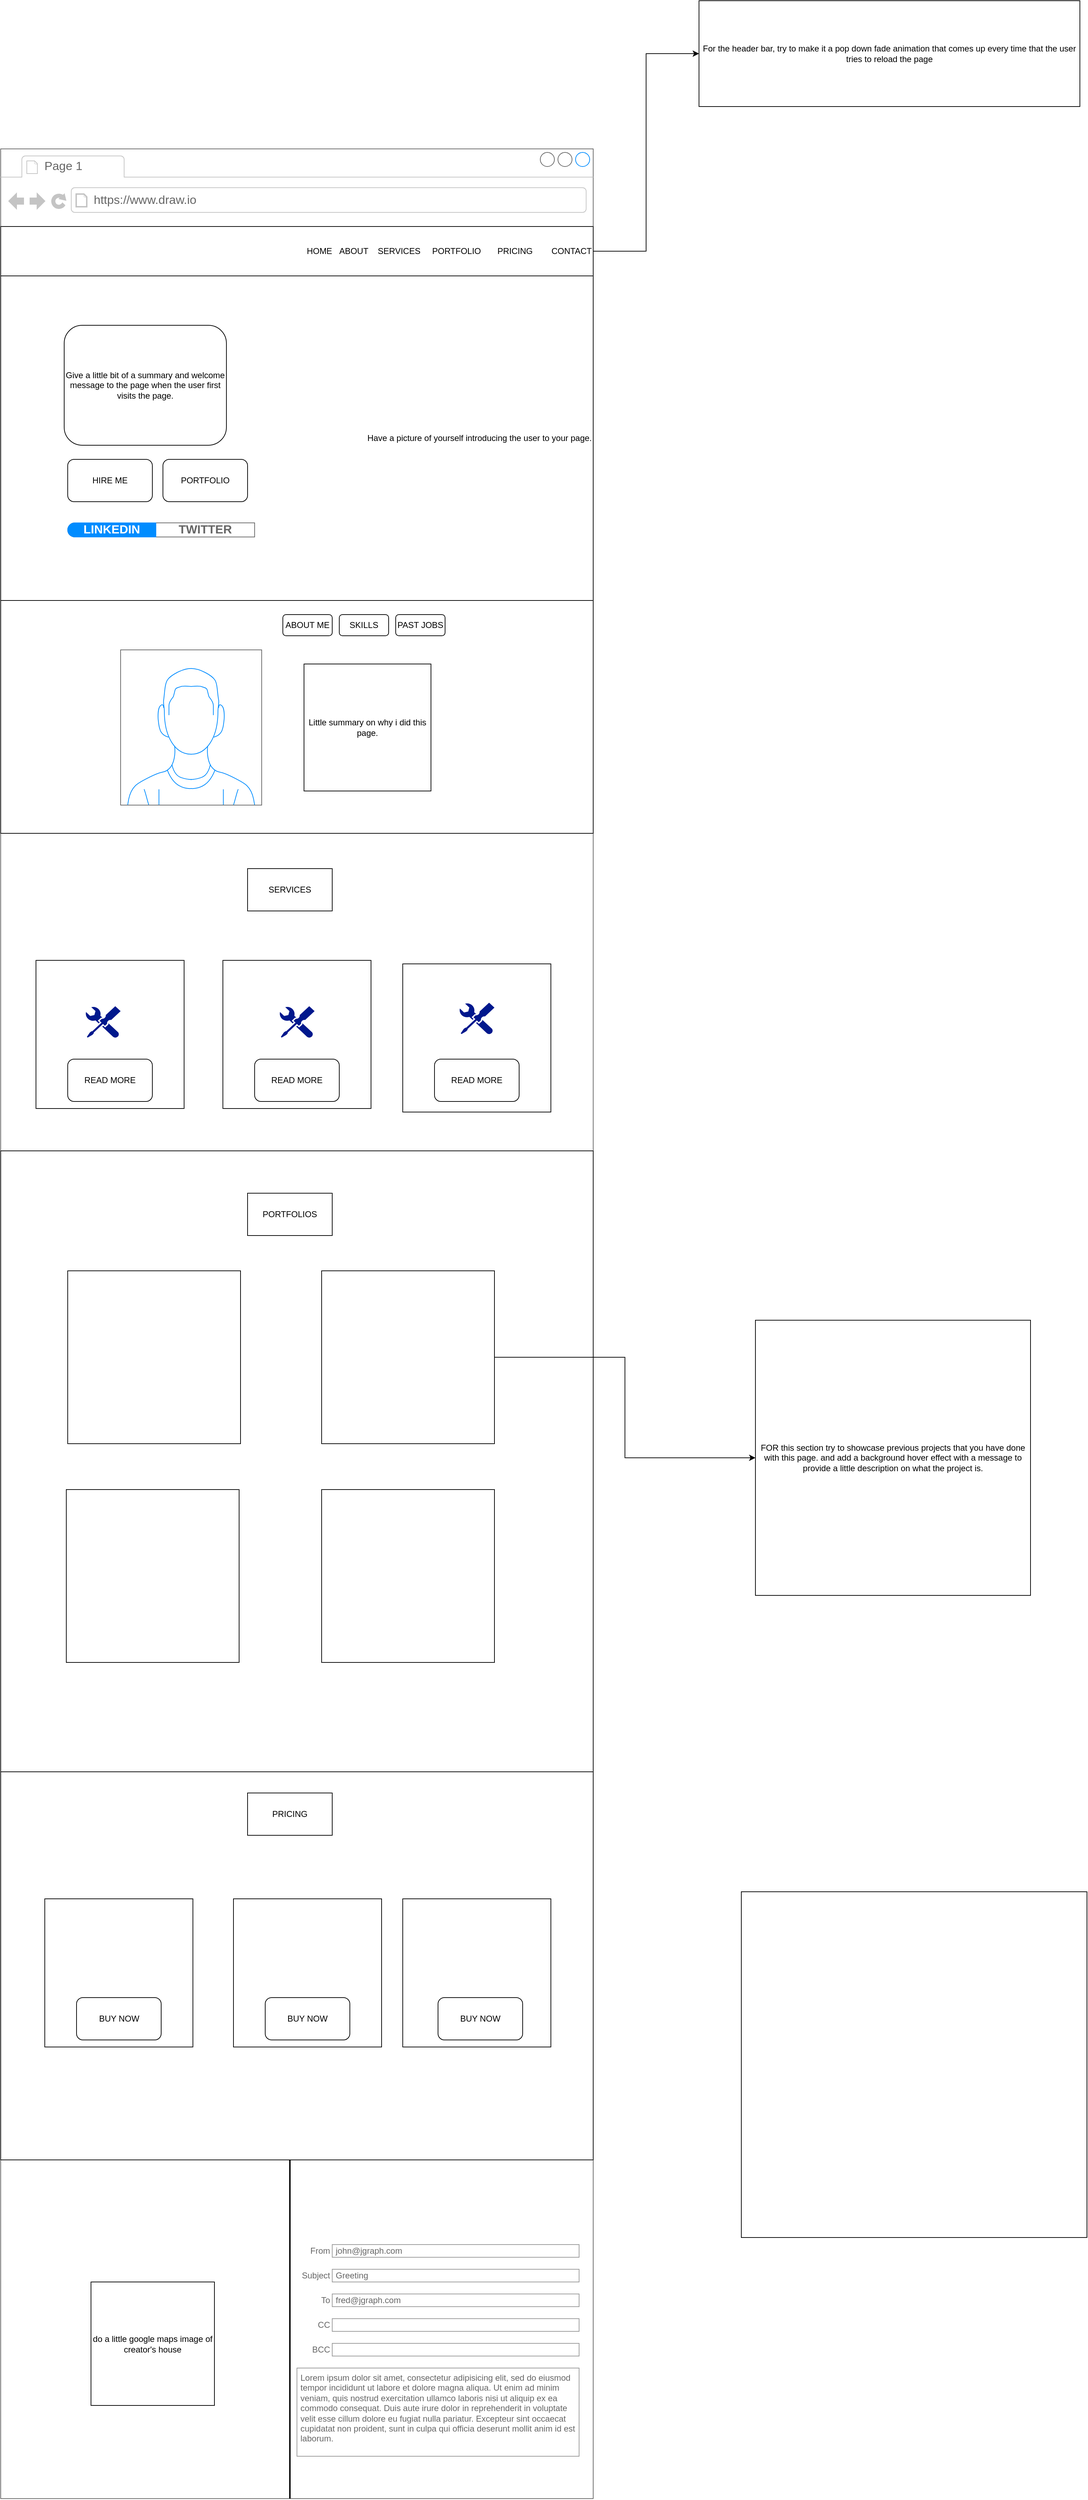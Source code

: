 <mxfile version="24.6.5" type="onedrive">
  <diagram name="Page-1" id="84EsvEuvDUWiWZieZjo9">
    <mxGraphModel dx="1434" dy="746" grid="1" gridSize="10" guides="1" tooltips="1" connect="1" arrows="1" fold="1" page="1" pageScale="1" pageWidth="850" pageHeight="1100" math="0" shadow="0">
      <root>
        <mxCell id="0" />
        <mxCell id="1" parent="0" />
        <mxCell id="Cgl9q723QQMXfjjhOwJN-1" value="" style="strokeWidth=1;shadow=0;dashed=0;align=center;html=1;shape=mxgraph.mockup.containers.browserWindow;rSize=0;strokeColor=#666666;strokeColor2=#008cff;strokeColor3=#c4c4c4;mainText=,;recursiveResize=0;" vertex="1" parent="1">
          <mxGeometry x="210" y="390" width="840" height="3330" as="geometry" />
        </mxCell>
        <mxCell id="Cgl9q723QQMXfjjhOwJN-2" value="Page 1" style="strokeWidth=1;shadow=0;dashed=0;align=center;html=1;shape=mxgraph.mockup.containers.anchor;fontSize=17;fontColor=#666666;align=left;whiteSpace=wrap;" vertex="1" parent="Cgl9q723QQMXfjjhOwJN-1">
          <mxGeometry x="60" y="12" width="110" height="26" as="geometry" />
        </mxCell>
        <mxCell id="Cgl9q723QQMXfjjhOwJN-3" value="https://www.draw.io" style="strokeWidth=1;shadow=0;dashed=0;align=center;html=1;shape=mxgraph.mockup.containers.anchor;rSize=0;fontSize=17;fontColor=#666666;align=left;" vertex="1" parent="Cgl9q723QQMXfjjhOwJN-1">
          <mxGeometry x="130" y="60" width="250" height="26" as="geometry" />
        </mxCell>
        <mxCell id="Cgl9q723QQMXfjjhOwJN-4" value="HOME&amp;nbsp; &amp;nbsp;ABOUT&amp;nbsp; &amp;nbsp; SERVICES&amp;nbsp; &amp;nbsp; &amp;nbsp;PORTFOLIO&amp;nbsp; &amp;nbsp; &amp;nbsp; &amp;nbsp;PRICING&amp;nbsp; &amp;nbsp; &amp;nbsp; &amp;nbsp; CONTACT" style="rounded=0;whiteSpace=wrap;html=1;align=right;" vertex="1" parent="Cgl9q723QQMXfjjhOwJN-1">
          <mxGeometry y="110" width="840" height="70" as="geometry" />
        </mxCell>
        <mxCell id="Cgl9q723QQMXfjjhOwJN-12" value="Have a picture of yourself introducing the user to your page." style="rounded=0;whiteSpace=wrap;html=1;align=right;" vertex="1" parent="Cgl9q723QQMXfjjhOwJN-1">
          <mxGeometry y="180" width="840" height="460" as="geometry" />
        </mxCell>
        <mxCell id="Cgl9q723QQMXfjjhOwJN-9" value="Give a little bit of a summary and welcome message to the page when the user first visits the page." style="rounded=1;whiteSpace=wrap;html=1;" vertex="1" parent="Cgl9q723QQMXfjjhOwJN-1">
          <mxGeometry x="90" y="250" width="230" height="170" as="geometry" />
        </mxCell>
        <mxCell id="Cgl9q723QQMXfjjhOwJN-13" value="HIRE ME" style="rounded=1;whiteSpace=wrap;html=1;" vertex="1" parent="Cgl9q723QQMXfjjhOwJN-1">
          <mxGeometry x="95" y="440" width="120" height="60" as="geometry" />
        </mxCell>
        <mxCell id="Cgl9q723QQMXfjjhOwJN-14" value="PORTFOLIO" style="rounded=1;whiteSpace=wrap;html=1;" vertex="1" parent="Cgl9q723QQMXfjjhOwJN-1">
          <mxGeometry x="230" y="440" width="120" height="60" as="geometry" />
        </mxCell>
        <mxCell id="Cgl9q723QQMXfjjhOwJN-16" value="" style="strokeWidth=1;shadow=0;dashed=0;align=center;html=1;shape=mxgraph.mockup.rrect;rSize=10;fillColor=#ffffff;strokeColor=#666666;" vertex="1" parent="Cgl9q723QQMXfjjhOwJN-1">
          <mxGeometry x="95" y="530" width="145" height="20" as="geometry" />
        </mxCell>
        <mxCell id="Cgl9q723QQMXfjjhOwJN-17" value="TWITTER" style="strokeColor=inherit;fillColor=inherit;gradientColor=inherit;strokeWidth=1;shadow=0;dashed=0;align=center;html=1;shape=mxgraph.mockup.rrect;rSize=0;fontSize=17;fontColor=#666666;fontStyle=1;resizeHeight=1;whiteSpace=wrap;" vertex="1" parent="Cgl9q723QQMXfjjhOwJN-16">
          <mxGeometry width="140" height="20" relative="1" as="geometry">
            <mxPoint x="125" as="offset" />
          </mxGeometry>
        </mxCell>
        <mxCell id="Cgl9q723QQMXfjjhOwJN-20" value="LINKEDIN" style="strokeWidth=1;shadow=0;dashed=0;align=center;html=1;shape=mxgraph.mockup.leftButton;rSize=10;fontSize=17;fontColor=#ffffff;fontStyle=1;fillColor=#008cff;strokeColor=#008cff;resizeHeight=1;whiteSpace=wrap;" vertex="1" parent="Cgl9q723QQMXfjjhOwJN-16">
          <mxGeometry width="125" height="20" relative="1" as="geometry" />
        </mxCell>
        <mxCell id="Cgl9q723QQMXfjjhOwJN-21" value="" style="rounded=0;whiteSpace=wrap;html=1;" vertex="1" parent="Cgl9q723QQMXfjjhOwJN-1">
          <mxGeometry y="640" width="840" height="330" as="geometry" />
        </mxCell>
        <mxCell id="Cgl9q723QQMXfjjhOwJN-22" value="ABOUT ME" style="rounded=1;whiteSpace=wrap;html=1;" vertex="1" parent="Cgl9q723QQMXfjjhOwJN-1">
          <mxGeometry x="400" y="660" width="70" height="30" as="geometry" />
        </mxCell>
        <mxCell id="Cgl9q723QQMXfjjhOwJN-23" value="SKILLS&lt;span style=&quot;color: rgba(0, 0, 0, 0); font-family: monospace; font-size: 0px; text-align: start; text-wrap: nowrap;&quot;&gt;%3CmxGraphModel%3E%3Croot%3E%3CmxCell%20id%3D%220%22%2F%3E%3CmxCell%20id%3D%221%22%20parent%3D%220%22%2F%3E%3CmxCell%20id%3D%222%22%20value%3D%22ABOUT%20ME%22%20style%3D%22rounded%3D1%3BwhiteSpace%3Dwrap%3Bhtml%3D1%3B%22%20vertex%3D%221%22%20parent%3D%221%22%3E%3CmxGeometry%20x%3D%22610%22%20y%3D%221050%22%20width%3D%2270%22%20height%3D%2230%22%20as%3D%22geometry%22%2F%3E%3C%2FmxCell%3E%3C%2Froot%3E%3C%2FmxGraphModel%3E&lt;/span&gt;" style="rounded=1;whiteSpace=wrap;html=1;" vertex="1" parent="Cgl9q723QQMXfjjhOwJN-1">
          <mxGeometry x="480" y="660" width="70" height="30" as="geometry" />
        </mxCell>
        <mxCell id="Cgl9q723QQMXfjjhOwJN-24" value="PAST JOBS" style="rounded=1;whiteSpace=wrap;html=1;" vertex="1" parent="Cgl9q723QQMXfjjhOwJN-1">
          <mxGeometry x="560" y="660" width="70" height="30" as="geometry" />
        </mxCell>
        <mxCell id="Cgl9q723QQMXfjjhOwJN-25" value="" style="verticalLabelPosition=bottom;shadow=0;dashed=0;align=center;html=1;verticalAlign=top;strokeWidth=1;shape=mxgraph.mockup.containers.userMale;strokeColor=#666666;strokeColor2=#008cff;" vertex="1" parent="Cgl9q723QQMXfjjhOwJN-1">
          <mxGeometry x="170" y="710" width="200" height="220" as="geometry" />
        </mxCell>
        <mxCell id="Cgl9q723QQMXfjjhOwJN-26" value="Little summary on why i did this page." style="whiteSpace=wrap;html=1;aspect=fixed;" vertex="1" parent="Cgl9q723QQMXfjjhOwJN-1">
          <mxGeometry x="430" y="730" width="180" height="180" as="geometry" />
        </mxCell>
        <mxCell id="Cgl9q723QQMXfjjhOwJN-27" value="SERVICES" style="rounded=0;whiteSpace=wrap;html=1;" vertex="1" parent="Cgl9q723QQMXfjjhOwJN-1">
          <mxGeometry x="350" y="1020" width="120" height="60" as="geometry" />
        </mxCell>
        <mxCell id="Cgl9q723QQMXfjjhOwJN-28" value="&lt;span style=&quot;color: rgba(0, 0, 0, 0); font-family: monospace; font-size: 0px; text-align: start; text-wrap: nowrap;&quot;&gt;SER&lt;/span&gt;" style="whiteSpace=wrap;html=1;aspect=fixed;" vertex="1" parent="Cgl9q723QQMXfjjhOwJN-1">
          <mxGeometry x="50" y="1150" width="210" height="210" as="geometry" />
        </mxCell>
        <mxCell id="Cgl9q723QQMXfjjhOwJN-30" value="&lt;span style=&quot;color: rgba(0, 0, 0, 0); font-family: monospace; font-size: 0px; text-align: start; text-wrap: nowrap;&quot;&gt;%3CmxGraphModel%3E%3Croot%3E%3CmxCell%20id%3D%220%22%2F%3E%3CmxCell%20id%3D%221%22%20parent%3D%220%22%2F%3E%3CmxCell%20id%3D%222%22%20value%3D%22SKILLS%26lt%3Bspan%20style%3D%26quot%3Bcolor%3A%20rgba(0%2C%200%2C%200%2C%200)%3B%20font-family%3A%20monospace%3B%20font-size%3A%200px%3B%20text-align%3A%20start%3B%20text-wrap%3A%20nowrap%3B%26quot%3B%26gt%3B%253CmxGraphModel%253E%253Croot%253E%253CmxCell%2520id%253D%25220%2522%252F%253E%253CmxCell%2520id%253D%25221%2522%2520parent%253D%25220%2522%252F%253E%253CmxCell%2520id%253D%25222%2522%2520value%253D%2522ABOUT%2520ME%2522%2520style%253D%2522rounded%253D1%253BwhiteSpace%253Dwrap%253Bhtml%253D1%253B%2522%2520vertex%253D%25221%2522%2520parent%253D%25221%2522%253E%253CmxGeometry%2520x%253D%2522610%2522%2520y%253D%25221050%2522%2520width%253D%252270%2522%2520height%253D%252230%2522%2520as%253D%2522geometry%2522%252F%253E%253C%252FmxCell%253E%253C%252Froot%253E%253C%252FmxGraphModel%253E%26lt%3B%2Fspan%26gt%3B%22%20style%3D%22rounded%3D1%3BwhiteSpace%3Dwrap%3Bhtml%3D1%3B%22%20vertex%3D%221%22%20parent%3D%221%22%3E%3CmxGeometry%20x%3D%22690%22%20y%3D%221050%22%20width%3D%2270%22%20height%3D%2230%22%20as%3D%22geometry%22%2F%3E%3C%2FmxCell%3E%3C%2Froot%3E%3C%2FmxGraphModel%3E&lt;/span&gt;" style="whiteSpace=wrap;html=1;aspect=fixed;" vertex="1" parent="Cgl9q723QQMXfjjhOwJN-1">
          <mxGeometry x="315" y="1150" width="210" height="210" as="geometry" />
        </mxCell>
        <mxCell id="Cgl9q723QQMXfjjhOwJN-31" value="&lt;span style=&quot;color: rgba(0, 0, 0, 0); font-family: monospace; font-size: 0px; text-align: start; text-wrap: nowrap;&quot;&gt;%3CmxGraphModel%3E%3Croot%3E%3CmxCell%20id%3D%220%22%2F%3E%3CmxCell%20id%3D%221%22%20parent%3D%220%22%2F%3E%3CmxCell%20id%3D%222%22%20value%3D%22SKILLS%26lt%3Bspan%20style%3D%26quot%3Bcolor%3A%20rgba(0%2C%200%2C%200%2C%200)%3B%20font-family%3A%20monospace%3B%20font-size%3A%200px%3B%20text-align%3A%20start%3B%20text-wrap%3A%20nowrap%3B%26quot%3B%26gt%3B%253CmxGraphModel%253E%253Croot%253E%253CmxCell%2520id%253D%25220%2522%252F%253E%253CmxCell%2520id%253D%25221%2522%2520parent%253D%25220%2522%252F%253E%253CmxCell%2520id%253D%25222%2522%2520value%253D%2522ABOUT%2520ME%2522%2520style%253D%2522rounded%253D1%253BwhiteSpace%253Dwrap%253Bhtml%253D1%253B%2522%2520vertex%253D%25221%2522%2520parent%253D%25221%2522%253E%253CmxGeometry%2520x%253D%2522610%2522%2520y%253D%25221050%2522%2520width%253D%252270%2522%2520height%253D%252230%2522%2520as%253D%2522geometry%2522%252F%253E%253C%252FmxCell%253E%253C%252Froot%253E%253C%252FmxGraphModel%253E%26lt%3B%2Fspan%26gt%3B%22%20style%3D%22rounded%3D1%3BwhiteSpace%3Dwrap%3Bhtml%3D1%3B%22%20vertex%3D%221%22%20parent%3D%221%22%3E%3CmxGeometry%20x%3D%22690%22%20y%3D%221050%22%20width%3D%2270%22%20height%3D%2230%22%20as%3D%22geometry%22%2F%3E%3C%2FmxCell%3E%3C%2Froot%3E%3C%2FmxGraphModel%3E&lt;/span&gt;" style="whiteSpace=wrap;html=1;aspect=fixed;" vertex="1" parent="Cgl9q723QQMXfjjhOwJN-1">
          <mxGeometry x="570" y="1155" width="210" height="210" as="geometry" />
        </mxCell>
        <mxCell id="Cgl9q723QQMXfjjhOwJN-32" value="READ MORE" style="rounded=1;whiteSpace=wrap;html=1;" vertex="1" parent="Cgl9q723QQMXfjjhOwJN-1">
          <mxGeometry x="95" y="1290" width="120" height="60" as="geometry" />
        </mxCell>
        <mxCell id="Cgl9q723QQMXfjjhOwJN-33" value="READ MORE" style="rounded=1;whiteSpace=wrap;html=1;" vertex="1" parent="Cgl9q723QQMXfjjhOwJN-1">
          <mxGeometry x="360" y="1290" width="120" height="60" as="geometry" />
        </mxCell>
        <mxCell id="Cgl9q723QQMXfjjhOwJN-34" value="READ MORE" style="rounded=1;whiteSpace=wrap;html=1;" vertex="1" parent="Cgl9q723QQMXfjjhOwJN-1">
          <mxGeometry x="615" y="1290" width="120" height="60" as="geometry" />
        </mxCell>
        <mxCell id="Cgl9q723QQMXfjjhOwJN-35" value="" style="sketch=0;aspect=fixed;pointerEvents=1;shadow=0;dashed=0;html=1;strokeColor=none;labelPosition=center;verticalLabelPosition=bottom;verticalAlign=top;align=center;fillColor=#00188D;shape=mxgraph.mscae.enterprise.tool;" vertex="1" parent="Cgl9q723QQMXfjjhOwJN-1">
          <mxGeometry x="120" y="1215" width="50" height="45" as="geometry" />
        </mxCell>
        <mxCell id="Cgl9q723QQMXfjjhOwJN-36" value="" style="sketch=0;aspect=fixed;pointerEvents=1;shadow=0;dashed=0;html=1;strokeColor=none;labelPosition=center;verticalLabelPosition=bottom;verticalAlign=top;align=center;fillColor=#00188D;shape=mxgraph.mscae.enterprise.tool;" vertex="1" parent="Cgl9q723QQMXfjjhOwJN-1">
          <mxGeometry x="395" y="1215" width="50" height="45" as="geometry" />
        </mxCell>
        <mxCell id="Cgl9q723QQMXfjjhOwJN-37" value="" style="sketch=0;aspect=fixed;pointerEvents=1;shadow=0;dashed=0;html=1;strokeColor=none;labelPosition=center;verticalLabelPosition=bottom;verticalAlign=top;align=center;fillColor=#00188D;shape=mxgraph.mscae.enterprise.tool;" vertex="1" parent="Cgl9q723QQMXfjjhOwJN-1">
          <mxGeometry x="650" y="1210" width="50" height="45" as="geometry" />
        </mxCell>
        <mxCell id="Cgl9q723QQMXfjjhOwJN-38" value="" style="rounded=0;whiteSpace=wrap;html=1;" vertex="1" parent="Cgl9q723QQMXfjjhOwJN-1">
          <mxGeometry y="1420" width="840" height="880" as="geometry" />
        </mxCell>
        <mxCell id="Cgl9q723QQMXfjjhOwJN-39" value="PORTFOLIOS" style="rounded=0;whiteSpace=wrap;html=1;" vertex="1" parent="Cgl9q723QQMXfjjhOwJN-1">
          <mxGeometry x="350" y="1480" width="120" height="60" as="geometry" />
        </mxCell>
        <mxCell id="Cgl9q723QQMXfjjhOwJN-40" value="" style="whiteSpace=wrap;html=1;aspect=fixed;" vertex="1" parent="Cgl9q723QQMXfjjhOwJN-1">
          <mxGeometry x="95" y="1590" width="245" height="245" as="geometry" />
        </mxCell>
        <mxCell id="Cgl9q723QQMXfjjhOwJN-41" value="" style="whiteSpace=wrap;html=1;aspect=fixed;" vertex="1" parent="Cgl9q723QQMXfjjhOwJN-1">
          <mxGeometry x="455" y="1590" width="245" height="245" as="geometry" />
        </mxCell>
        <mxCell id="Cgl9q723QQMXfjjhOwJN-42" value="" style="whiteSpace=wrap;html=1;aspect=fixed;" vertex="1" parent="Cgl9q723QQMXfjjhOwJN-1">
          <mxGeometry x="93" y="1900" width="245" height="245" as="geometry" />
        </mxCell>
        <mxCell id="Cgl9q723QQMXfjjhOwJN-43" value="" style="whiteSpace=wrap;html=1;aspect=fixed;" vertex="1" parent="Cgl9q723QQMXfjjhOwJN-1">
          <mxGeometry x="455" y="1900" width="245" height="245" as="geometry" />
        </mxCell>
        <mxCell id="Cgl9q723QQMXfjjhOwJN-47" value="" style="rounded=0;whiteSpace=wrap;html=1;" vertex="1" parent="Cgl9q723QQMXfjjhOwJN-1">
          <mxGeometry y="2300" width="840" height="550" as="geometry" />
        </mxCell>
        <mxCell id="Cgl9q723QQMXfjjhOwJN-48" value="PRICING" style="rounded=0;whiteSpace=wrap;html=1;" vertex="1" parent="Cgl9q723QQMXfjjhOwJN-1">
          <mxGeometry x="350" y="2330" width="120" height="60" as="geometry" />
        </mxCell>
        <mxCell id="Cgl9q723QQMXfjjhOwJN-49" value="" style="whiteSpace=wrap;html=1;aspect=fixed;" vertex="1" parent="Cgl9q723QQMXfjjhOwJN-1">
          <mxGeometry x="62.5" y="2480" width="210" height="210" as="geometry" />
        </mxCell>
        <mxCell id="Cgl9q723QQMXfjjhOwJN-50" value="" style="whiteSpace=wrap;html=1;aspect=fixed;" vertex="1" parent="Cgl9q723QQMXfjjhOwJN-1">
          <mxGeometry x="330" y="2480" width="210" height="210" as="geometry" />
        </mxCell>
        <mxCell id="Cgl9q723QQMXfjjhOwJN-51" value="" style="whiteSpace=wrap;html=1;aspect=fixed;" vertex="1" parent="Cgl9q723QQMXfjjhOwJN-1">
          <mxGeometry x="570" y="2480" width="210" height="210" as="geometry" />
        </mxCell>
        <mxCell id="Cgl9q723QQMXfjjhOwJN-52" value="BUY NOW&lt;span style=&quot;color: rgba(0, 0, 0, 0); font-family: monospace; font-size: 0px; text-align: start; text-wrap: nowrap;&quot;&gt;%3CmxGraphModel%3E%3Croot%3E%3CmxCell%20id%3D%220%22%2F%3E%3CmxCell%20id%3D%221%22%20parent%3D%220%22%2F%3E%3CmxCell%20id%3D%222%22%20value%3D%22%22%20style%3D%22whiteSpace%3Dwrap%3Bhtml%3D1%3Baspect%3Dfixed%3B%22%20vertex%3D%221%22%20parent%3D%221%22%3E%3CmxGeometry%20x%3D%22272.5%22%20y%3D%222870%22%20width%3D%22210%22%20height%3D%22210%22%20as%3D%22geometry%22%2F%3E%3C%2FmxCell%3E%3C%2Froot%3E%3C%2FmxGraphModel%3E&lt;/span&gt;" style="rounded=1;whiteSpace=wrap;html=1;" vertex="1" parent="Cgl9q723QQMXfjjhOwJN-1">
          <mxGeometry x="107.5" y="2620" width="120" height="60" as="geometry" />
        </mxCell>
        <mxCell id="Cgl9q723QQMXfjjhOwJN-53" value="BUY NOW&lt;span style=&quot;color: rgba(0, 0, 0, 0); font-family: monospace; font-size: 0px; text-align: start; text-wrap: nowrap;&quot;&gt;%3CmxGraphModel%3E%3Croot%3E%3CmxCell%20id%3D%220%22%2F%3E%3CmxCell%20id%3D%221%22%20parent%3D%220%22%2F%3E%3CmxCell%20id%3D%222%22%20value%3D%22%22%20style%3D%22whiteSpace%3Dwrap%3Bhtml%3D1%3Baspect%3Dfixed%3B%22%20vertex%3D%221%22%20parent%3D%221%22%3E%3CmxGeometry%20x%3D%22272.5%22%20y%3D%222870%22%20width%3D%22210%22%20height%3D%22210%22%20as%3D%22geometry%22%2F%3E%3C%2FmxCell%3E%3C%2Froot%3E%3C%2FmxGraphModel%3E&lt;/span&gt;" style="rounded=1;whiteSpace=wrap;html=1;" vertex="1" parent="Cgl9q723QQMXfjjhOwJN-1">
          <mxGeometry x="375" y="2620" width="120" height="60" as="geometry" />
        </mxCell>
        <mxCell id="Cgl9q723QQMXfjjhOwJN-54" value="BUY NOW&lt;span style=&quot;color: rgba(0, 0, 0, 0); font-family: monospace; font-size: 0px; text-align: start; text-wrap: nowrap;&quot;&gt;%3CmxGraphModel%3E%3Croot%3E%3CmxCell%20id%3D%220%22%2F%3E%3CmxCell%20id%3D%221%22%20parent%3D%220%22%2F%3E%3CmxCell%20id%3D%222%22%20value%3D%22%22%20style%3D%22whiteSpace%3Dwrap%3Bhtml%3D1%3Baspect%3Dfixed%3B%22%20vertex%3D%221%22%20parent%3D%221%22%3E%3CmxGeometry%20x%3D%22272.5%22%20y%3D%222870%22%20width%3D%22210%22%20height%3D%22210%22%20as%3D%22geometry%22%2F%3E%3C%2FmxCell%3E%3C%2Froot%3E%3C%2FmxGraphModel%3E&lt;/span&gt;" style="rounded=1;whiteSpace=wrap;html=1;" vertex="1" parent="Cgl9q723QQMXfjjhOwJN-1">
          <mxGeometry x="620" y="2620" width="120" height="60" as="geometry" />
        </mxCell>
        <mxCell id="Cgl9q723QQMXfjjhOwJN-55" value="" style="line;strokeWidth=2;direction=south;html=1;" vertex="1" parent="Cgl9q723QQMXfjjhOwJN-1">
          <mxGeometry x="405" y="2850" width="10" height="480" as="geometry" />
        </mxCell>
        <mxCell id="Cgl9q723QQMXfjjhOwJN-56" value="From" style="strokeWidth=1;shadow=0;dashed=0;align=center;html=1;shape=mxgraph.mockup.forms.anchor;align=right;spacingRight=2;fontColor=#666666;" vertex="1" parent="Cgl9q723QQMXfjjhOwJN-1">
          <mxGeometry x="420" y="2970" width="50" height="18" as="geometry" />
        </mxCell>
        <mxCell id="Cgl9q723QQMXfjjhOwJN-57" value="john@jgraph.com" style="strokeWidth=1;shadow=0;dashed=0;align=center;html=1;shape=mxgraph.mockup.forms.rrect;fillColor=#ffffff;rSize=0;fontColor=#666666;align=left;spacingLeft=3;strokeColor=#999999;" vertex="1" parent="Cgl9q723QQMXfjjhOwJN-1">
          <mxGeometry x="470" y="2970" width="350" height="18" as="geometry" />
        </mxCell>
        <mxCell id="Cgl9q723QQMXfjjhOwJN-58" value="Subject" style="strokeWidth=1;shadow=0;dashed=0;align=center;html=1;shape=mxgraph.mockup.forms.anchor;align=right;spacingRight=2;fontColor=#666666;" vertex="1" parent="Cgl9q723QQMXfjjhOwJN-1">
          <mxGeometry x="420" y="3005" width="50" height="18" as="geometry" />
        </mxCell>
        <mxCell id="Cgl9q723QQMXfjjhOwJN-59" value="Greeting" style="strokeWidth=1;shadow=0;dashed=0;align=center;html=1;shape=mxgraph.mockup.forms.rrect;fillColor=#ffffff;rSize=0;fontColor=#666666;align=left;spacingLeft=3;strokeColor=#999999;" vertex="1" parent="Cgl9q723QQMXfjjhOwJN-1">
          <mxGeometry x="470" y="3005" width="350" height="18" as="geometry" />
        </mxCell>
        <mxCell id="Cgl9q723QQMXfjjhOwJN-60" value="To" style="strokeWidth=1;shadow=0;dashed=0;align=center;html=1;shape=mxgraph.mockup.forms.anchor;align=right;spacingRight=2;fontColor=#666666;" vertex="1" parent="Cgl9q723QQMXfjjhOwJN-1">
          <mxGeometry x="420" y="3040" width="50" height="18" as="geometry" />
        </mxCell>
        <mxCell id="Cgl9q723QQMXfjjhOwJN-61" value="fred@jgraph.com" style="strokeWidth=1;shadow=0;dashed=0;align=center;html=1;shape=mxgraph.mockup.forms.rrect;fillColor=#ffffff;rSize=0;fontColor=#666666;align=left;spacingLeft=3;strokeColor=#999999;" vertex="1" parent="Cgl9q723QQMXfjjhOwJN-1">
          <mxGeometry x="470" y="3040" width="350" height="18" as="geometry" />
        </mxCell>
        <mxCell id="Cgl9q723QQMXfjjhOwJN-62" value="CC" style="strokeWidth=1;shadow=0;dashed=0;align=center;html=1;shape=mxgraph.mockup.forms.anchor;align=right;spacingRight=2;fontColor=#666666;" vertex="1" parent="Cgl9q723QQMXfjjhOwJN-1">
          <mxGeometry x="420" y="3075" width="50" height="18" as="geometry" />
        </mxCell>
        <mxCell id="Cgl9q723QQMXfjjhOwJN-63" value="" style="strokeWidth=1;shadow=0;dashed=0;align=center;html=1;shape=mxgraph.mockup.forms.rrect;fillColor=#ffffff;rSize=0;fontColor=#666666;align=left;spacingLeft=3;strokeColor=#999999;" vertex="1" parent="Cgl9q723QQMXfjjhOwJN-1">
          <mxGeometry x="470" y="3075" width="350" height="18" as="geometry" />
        </mxCell>
        <mxCell id="Cgl9q723QQMXfjjhOwJN-64" value="BCC" style="strokeWidth=1;shadow=0;dashed=0;align=center;html=1;shape=mxgraph.mockup.forms.anchor;align=right;spacingRight=2;fontColor=#666666;" vertex="1" parent="Cgl9q723QQMXfjjhOwJN-1">
          <mxGeometry x="420" y="3110" width="50" height="18" as="geometry" />
        </mxCell>
        <mxCell id="Cgl9q723QQMXfjjhOwJN-65" value="" style="strokeWidth=1;shadow=0;dashed=0;align=center;html=1;shape=mxgraph.mockup.forms.rrect;fillColor=#ffffff;rSize=0;fontColor=#666666;align=left;spacingLeft=3;strokeColor=#999999;" vertex="1" parent="Cgl9q723QQMXfjjhOwJN-1">
          <mxGeometry x="470" y="3110" width="350" height="18" as="geometry" />
        </mxCell>
        <mxCell id="Cgl9q723QQMXfjjhOwJN-66" value="Lorem ipsum dolor sit amet, consectetur adipisicing elit, sed do eiusmod tempor incididunt ut labore et dolore magna aliqua. Ut enim ad minim veniam, quis nostrud exercitation ullamco laboris nisi ut aliquip ex ea commodo consequat. Duis aute irure dolor in reprehenderit in voluptate velit esse cillum dolore eu fugiat nulla pariatur. Excepteur sint occaecat cupidatat non proident, sunt in culpa qui officia deserunt mollit anim id est laborum." style="strokeWidth=1;shadow=0;dashed=0;align=center;html=1;shape=mxgraph.mockup.forms.rrect;fillColor=#ffffff;rSize=0;fontColor=#666666;align=left;spacingLeft=3;strokeColor=#999999;verticalAlign=top;whiteSpace=wrap;" vertex="1" parent="Cgl9q723QQMXfjjhOwJN-1">
          <mxGeometry x="420" y="3145" width="400" height="125" as="geometry" />
        </mxCell>
        <mxCell id="Cgl9q723QQMXfjjhOwJN-67" value="do a little google maps image of creator&#39;s house" style="whiteSpace=wrap;html=1;aspect=fixed;" vertex="1" parent="Cgl9q723QQMXfjjhOwJN-1">
          <mxGeometry x="128" y="3023" width="175" height="175" as="geometry" />
        </mxCell>
        <mxCell id="Cgl9q723QQMXfjjhOwJN-6" value="For the header bar, try to make it a pop down fade animation that comes up every time that the user tries to reload the page" style="rounded=0;whiteSpace=wrap;html=1;" vertex="1" parent="1">
          <mxGeometry x="1200" y="180" width="540" height="150" as="geometry" />
        </mxCell>
        <mxCell id="Cgl9q723QQMXfjjhOwJN-7" style="edgeStyle=orthogonalEdgeStyle;rounded=0;orthogonalLoop=1;jettySize=auto;html=1;exitX=1;exitY=0.5;exitDx=0;exitDy=0;entryX=0;entryY=0.5;entryDx=0;entryDy=0;" edge="1" parent="1" source="Cgl9q723QQMXfjjhOwJN-4" target="Cgl9q723QQMXfjjhOwJN-6">
          <mxGeometry relative="1" as="geometry" />
        </mxCell>
        <mxCell id="Cgl9q723QQMXfjjhOwJN-44" value="FOR this section try to showcase previous projects that you have done with this page. and add a background hover effect with a message to provide a little description on what the project is." style="whiteSpace=wrap;html=1;aspect=fixed;" vertex="1" parent="1">
          <mxGeometry x="1280" y="2050" width="390" height="390" as="geometry" />
        </mxCell>
        <mxCell id="Cgl9q723QQMXfjjhOwJN-45" style="edgeStyle=orthogonalEdgeStyle;rounded=0;orthogonalLoop=1;jettySize=auto;html=1;exitX=1;exitY=0.5;exitDx=0;exitDy=0;entryX=0;entryY=0.5;entryDx=0;entryDy=0;" edge="1" parent="1" source="Cgl9q723QQMXfjjhOwJN-41" target="Cgl9q723QQMXfjjhOwJN-44">
          <mxGeometry relative="1" as="geometry" />
        </mxCell>
        <mxCell id="Cgl9q723QQMXfjjhOwJN-69" value="" style="whiteSpace=wrap;html=1;aspect=fixed;" vertex="1" parent="1">
          <mxGeometry x="1260" y="2860" width="490" height="490" as="geometry" />
        </mxCell>
      </root>
    </mxGraphModel>
  </diagram>
</mxfile>
